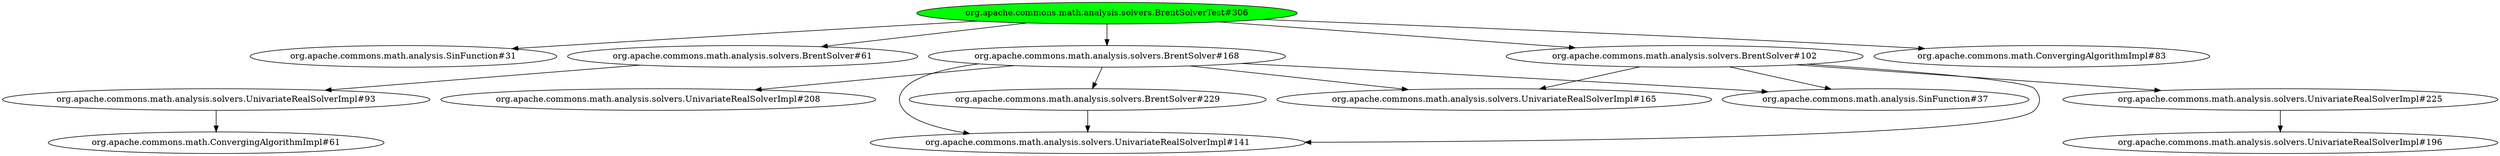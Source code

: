 digraph "cg/org.apache.commons.math.analysis.solvers.BrentSolverTest#306"
{
	"org.apache.commons.math.analysis.solvers.BrentSolverTest#306" [style=filled,fillcolor=green];
	"org.apache.commons.math.analysis.solvers.BrentSolverTest#306" -> "org.apache.commons.math.analysis.SinFunction#31";
	"org.apache.commons.math.analysis.solvers.BrentSolverTest#306" -> "org.apache.commons.math.analysis.solvers.BrentSolver#61";
	"org.apache.commons.math.analysis.solvers.BrentSolver#61" -> "org.apache.commons.math.analysis.solvers.UnivariateRealSolverImpl#93";
	"org.apache.commons.math.analysis.solvers.UnivariateRealSolverImpl#93" -> "org.apache.commons.math.ConvergingAlgorithmImpl#61";
	"org.apache.commons.math.analysis.solvers.BrentSolverTest#306" -> "org.apache.commons.math.analysis.solvers.BrentSolver#168";
	"org.apache.commons.math.analysis.solvers.BrentSolver#168" -> "org.apache.commons.math.analysis.solvers.UnivariateRealSolverImpl#165";
	"org.apache.commons.math.analysis.solvers.BrentSolver#168" -> "org.apache.commons.math.analysis.solvers.UnivariateRealSolverImpl#208";
	"org.apache.commons.math.analysis.solvers.BrentSolver#168" -> "org.apache.commons.math.analysis.SinFunction#37";
	"org.apache.commons.math.analysis.solvers.BrentSolver#168" -> "org.apache.commons.math.analysis.solvers.BrentSolver#229";
	"org.apache.commons.math.analysis.solvers.BrentSolver#229" -> "org.apache.commons.math.analysis.solvers.UnivariateRealSolverImpl#141";
	"org.apache.commons.math.analysis.solvers.BrentSolverTest#306" -> "org.apache.commons.math.ConvergingAlgorithmImpl#83";
	"org.apache.commons.math.analysis.solvers.BrentSolver#168" -> "org.apache.commons.math.analysis.solvers.UnivariateRealSolverImpl#141";
	"org.apache.commons.math.analysis.solvers.BrentSolverTest#306" -> "org.apache.commons.math.analysis.solvers.BrentSolver#102";
	"org.apache.commons.math.analysis.solvers.BrentSolver#102" -> "org.apache.commons.math.analysis.solvers.UnivariateRealSolverImpl#165";
	"org.apache.commons.math.analysis.solvers.BrentSolver#102" -> "org.apache.commons.math.analysis.solvers.UnivariateRealSolverImpl#225";
	"org.apache.commons.math.analysis.solvers.UnivariateRealSolverImpl#225" -> "org.apache.commons.math.analysis.solvers.UnivariateRealSolverImpl#196";
	"org.apache.commons.math.analysis.solvers.BrentSolver#102" -> "org.apache.commons.math.analysis.SinFunction#37";
	"org.apache.commons.math.analysis.solvers.BrentSolver#102" -> "org.apache.commons.math.analysis.solvers.UnivariateRealSolverImpl#141";
}
